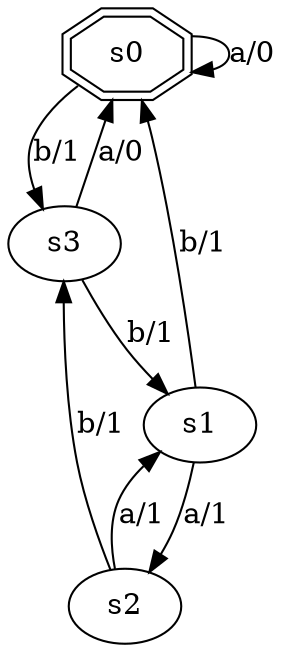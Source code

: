 /* fsm w/o DS or UIOs */
digraph test_13 {
    s0 -> s0 [label="a/0"];
    s0 -> s3 [label="b/1"];
    s1 -> s0 [label="b/1"];
    s1 -> s2 [label="a/1"];
    s2 -> s1 [label="a/1"];
    s2 -> s3 [label="b/1"];
    s3 -> s0 [label="a/0"];
    s3 -> s1 [label="b/1"];
    s0 [shape=doubleoctagon];
}

